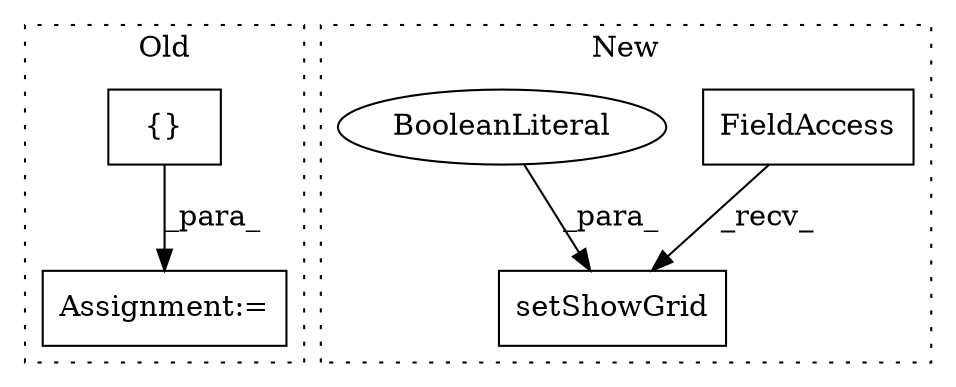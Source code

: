 digraph G {
subgraph cluster0 {
1 [label="{}" a="4" s="459,501" l="1,1" shape="box"];
5 [label="Assignment:=" a="7" s="446" l="1" shape="box"];
label = "Old";
style="dotted";
}
subgraph cluster1 {
2 [label="setShowGrid" a="32" s="5027,5043" l="12,1" shape="box"];
3 [label="FieldAccess" a="22" s="5007" l="19" shape="box"];
4 [label="BooleanLiteral" a="9" s="5039" l="4" shape="ellipse"];
label = "New";
style="dotted";
}
1 -> 5 [label="_para_"];
3 -> 2 [label="_recv_"];
4 -> 2 [label="_para_"];
}